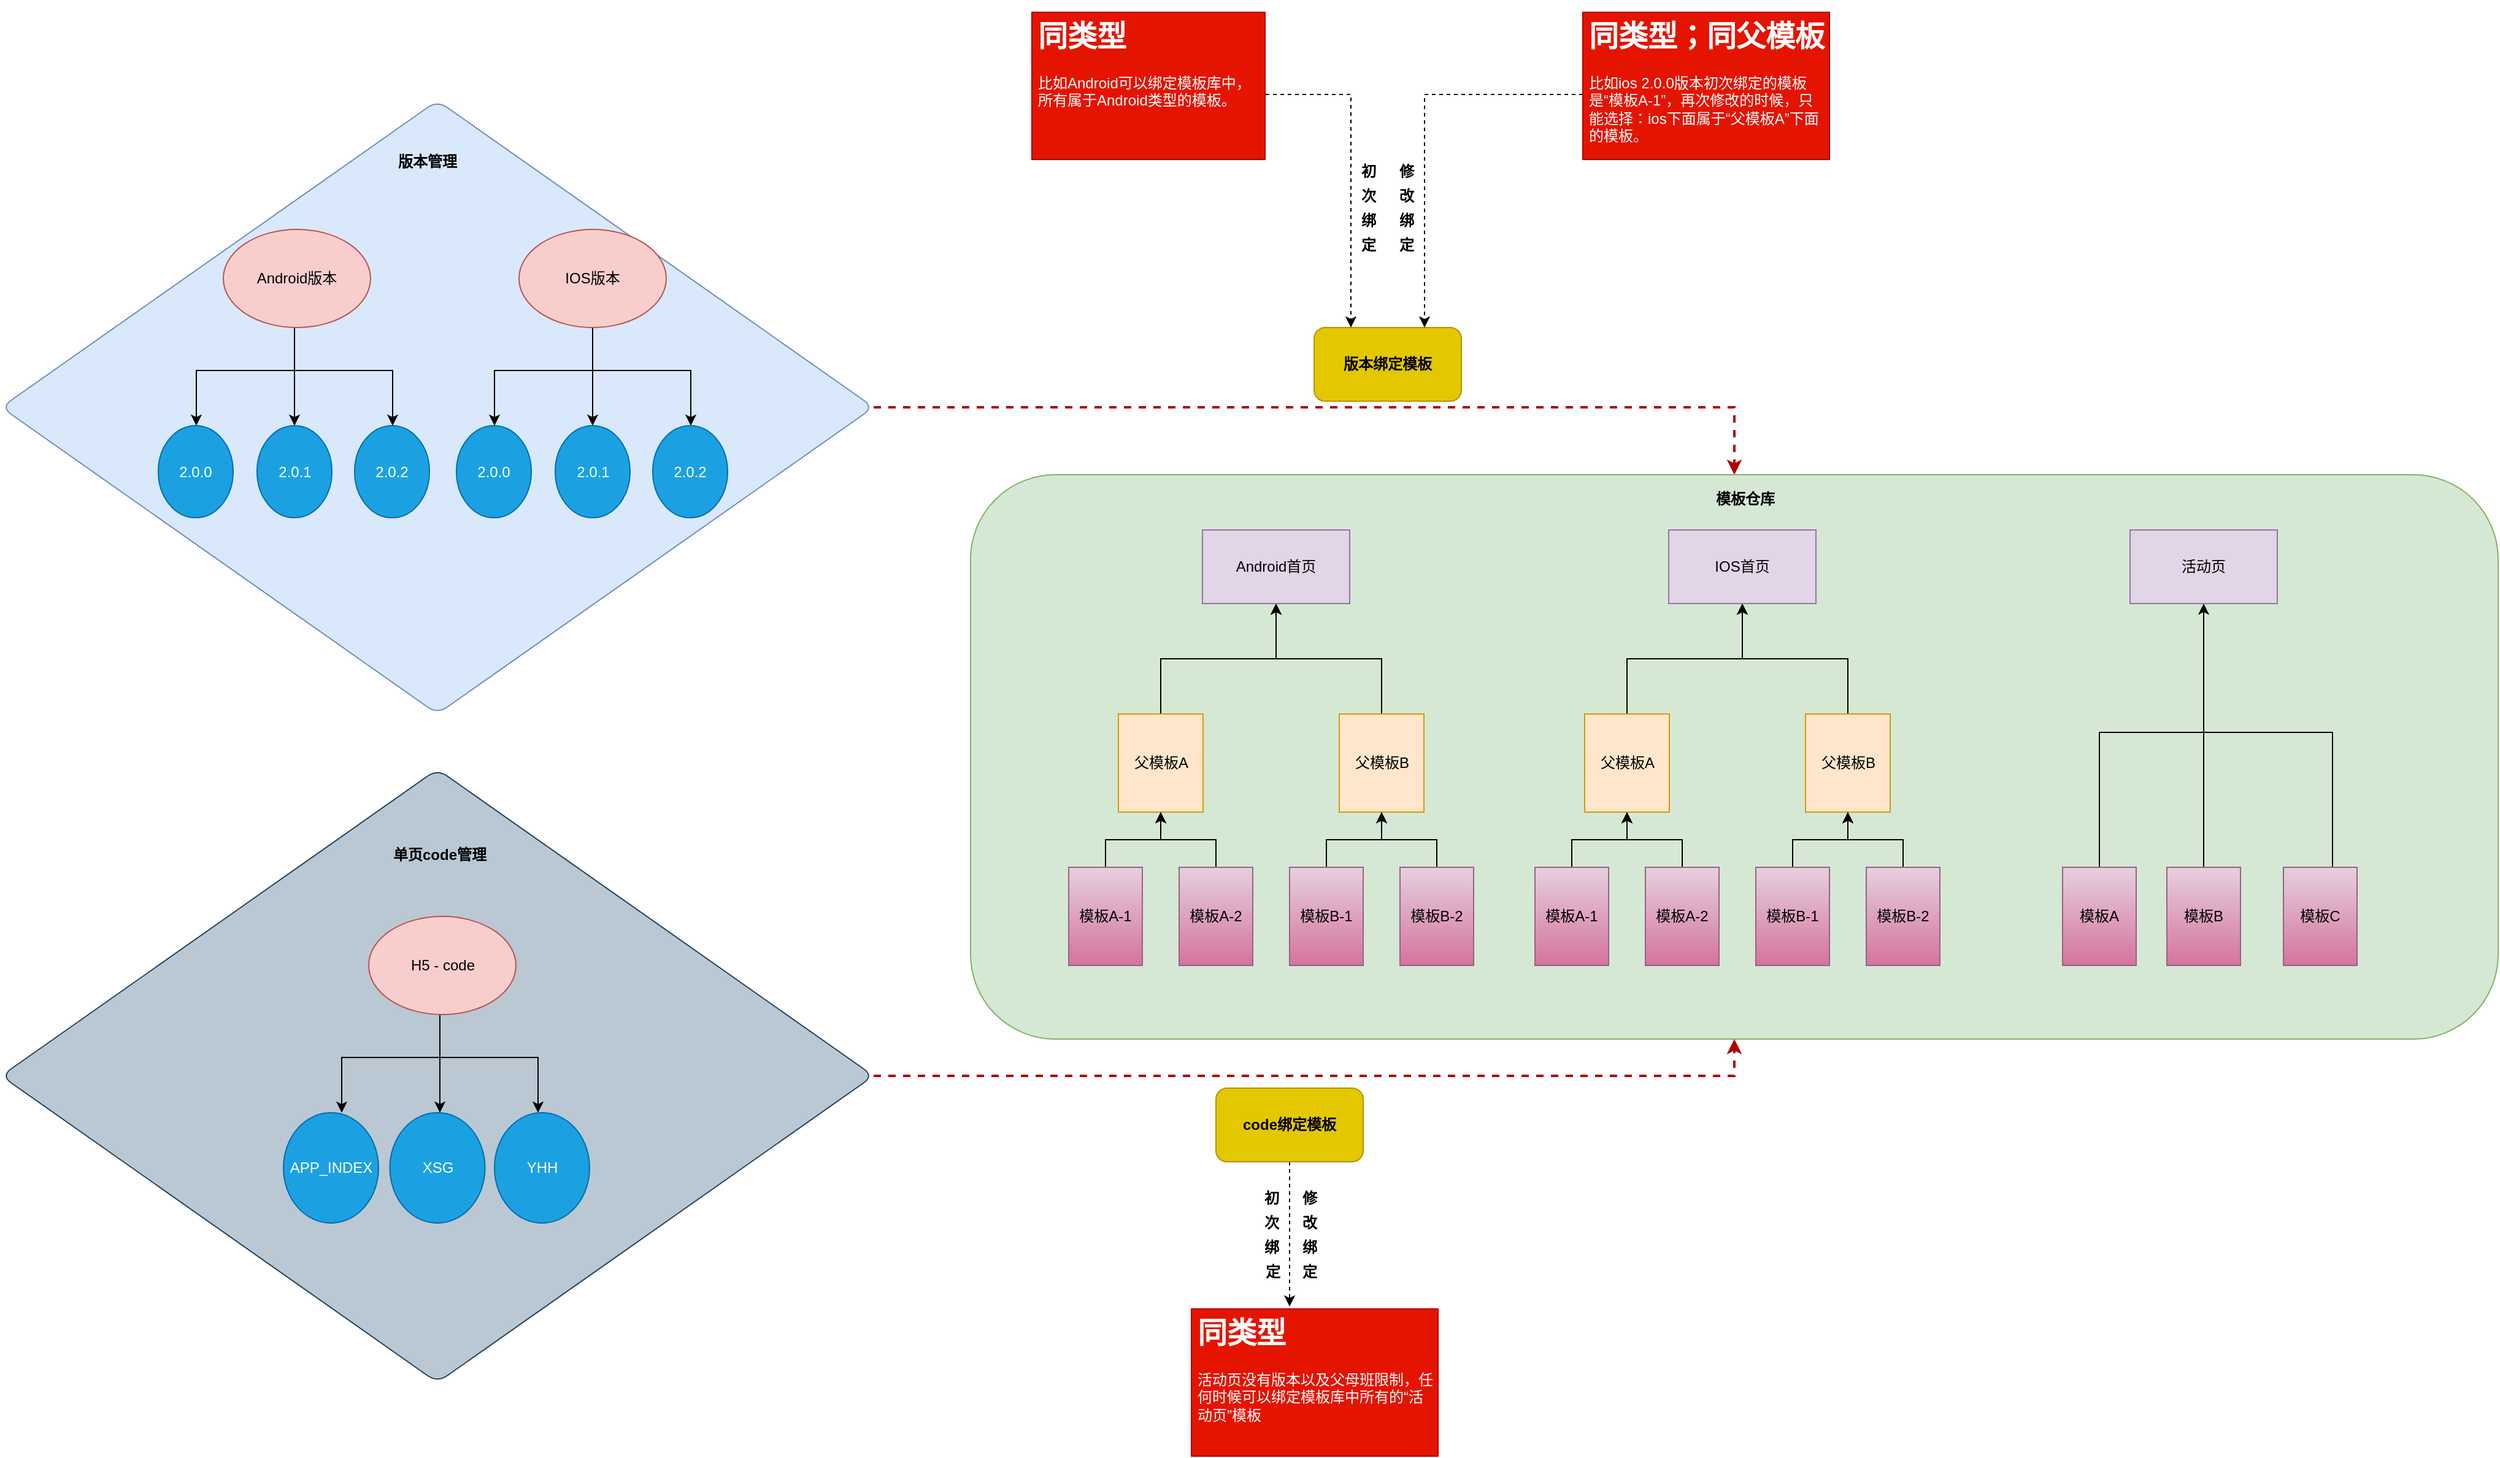 <mxfile version="12.9.10" type="github">
  <diagram id="Vj9dtqC6M_GtGAx85Ggo" name="Page-1">
    <mxGraphModel dx="2033" dy="1081" grid="1" gridSize="10" guides="1" tooltips="1" connect="1" arrows="1" fold="1" page="1" pageScale="1" pageWidth="827" pageHeight="1169" math="0" shadow="0">
      <root>
        <mxCell id="0" />
        <mxCell id="1" parent="0" />
        <mxCell id="ZZT-0gAuHllUWZQJKuZm-189" style="edgeStyle=orthogonalEdgeStyle;rounded=0;orthogonalLoop=1;jettySize=auto;html=1;entryX=0.5;entryY=0;entryDx=0;entryDy=0;dashed=1;startArrow=none;startFill=0;endArrow=classic;endFill=1;fillColor=#e51400;strokeColor=#B20000;strokeWidth=2;" parent="1" source="ZZT-0gAuHllUWZQJKuZm-90" target="ZZT-0gAuHllUWZQJKuZm-42" edge="1">
          <mxGeometry relative="1" as="geometry" />
        </mxCell>
        <mxCell id="ZZT-0gAuHllUWZQJKuZm-90" value="" style="rhombus;whiteSpace=wrap;html=1;rounded=1;shadow=0;glass=0;comic=0;strokeWidth=1;fillColor=#dae8fc;strokeColor=#6c8ebf;" parent="1" vertex="1">
          <mxGeometry x="-210" y="85" width="711" height="500" as="geometry" />
        </mxCell>
        <mxCell id="ZZT-0gAuHllUWZQJKuZm-42" value="" style="rounded=1;whiteSpace=wrap;html=1;fillColor=#d5e8d4;strokeColor=#82b366;strokeWidth=1;shadow=0;glass=0;comic=0;" parent="1" vertex="1">
          <mxGeometry x="580" y="390" width="1245" height="460" as="geometry" />
        </mxCell>
        <mxCell id="ZZT-0gAuHllUWZQJKuZm-125" style="edgeStyle=orthogonalEdgeStyle;rounded=0;orthogonalLoop=1;jettySize=auto;html=1;entryX=0.5;entryY=0;entryDx=0;entryDy=0;startArrow=classic;startFill=1;endArrow=none;endFill=0;" parent="1" source="ZZT-0gAuHllUWZQJKuZm-11" target="ZZT-0gAuHllUWZQJKuZm-21" edge="1">
          <mxGeometry relative="1" as="geometry" />
        </mxCell>
        <mxCell id="ZZT-0gAuHllUWZQJKuZm-129" style="edgeStyle=orthogonalEdgeStyle;rounded=0;orthogonalLoop=1;jettySize=auto;html=1;startArrow=classic;startFill=1;endArrow=none;endFill=0;" parent="1" source="ZZT-0gAuHllUWZQJKuZm-11" target="ZZT-0gAuHllUWZQJKuZm-124" edge="1">
          <mxGeometry relative="1" as="geometry" />
        </mxCell>
        <mxCell id="ZZT-0gAuHllUWZQJKuZm-11" value="Android首页" style="rounded=0;whiteSpace=wrap;html=1;fillColor=#e1d5e7;strokeColor=#9673a6;" parent="1" vertex="1">
          <mxGeometry x="769" y="435" width="120" height="60" as="geometry" />
        </mxCell>
        <mxCell id="ZZT-0gAuHllUWZQJKuZm-21" value="父模板A" style="rounded=0;whiteSpace=wrap;html=1;fillColor=#ffe6cc;strokeColor=#d79b00;" parent="1" vertex="1">
          <mxGeometry x="700.5" y="585" width="69" height="80" as="geometry" />
        </mxCell>
        <mxCell id="ZZT-0gAuHllUWZQJKuZm-131" style="edgeStyle=orthogonalEdgeStyle;rounded=0;orthogonalLoop=1;jettySize=auto;html=1;entryX=0.5;entryY=1;entryDx=0;entryDy=0;startArrow=none;startFill=0;endArrow=classic;endFill=1;" parent="1" source="ZZT-0gAuHllUWZQJKuZm-36" target="ZZT-0gAuHllUWZQJKuZm-21" edge="1">
          <mxGeometry relative="1" as="geometry" />
        </mxCell>
        <mxCell id="ZZT-0gAuHllUWZQJKuZm-36" value="模板A-1" style="rounded=0;whiteSpace=wrap;html=1;fillColor=#e6d0de;strokeColor=#996185;gradientColor=#d5739d;" parent="1" vertex="1">
          <mxGeometry x="660" y="710" width="60" height="80" as="geometry" />
        </mxCell>
        <mxCell id="ZZT-0gAuHllUWZQJKuZm-43" value="&lt;b&gt;模板仓库&lt;/b&gt;" style="text;html=1;align=center;verticalAlign=middle;resizable=0;points=[];autosize=1;" parent="1" vertex="1">
          <mxGeometry x="1181" y="400" width="60" height="20" as="geometry" />
        </mxCell>
        <mxCell id="ZZT-0gAuHllUWZQJKuZm-68" style="edgeStyle=orthogonalEdgeStyle;rounded=0;orthogonalLoop=1;jettySize=auto;html=1;entryX=0.5;entryY=0;entryDx=0;entryDy=0;entryPerimeter=0;startArrow=classic;startFill=1;endArrow=classic;endFill=1;" parent="1" edge="1">
          <mxGeometry relative="1" as="geometry">
            <mxPoint x="-51" y="350" as="targetPoint" />
            <Array as="points">
              <mxPoint x="29" y="305" />
              <mxPoint x="-51" y="305" />
            </Array>
            <mxPoint x="29" y="260" as="sourcePoint" />
          </mxGeometry>
        </mxCell>
        <mxCell id="ZZT-0gAuHllUWZQJKuZm-71" style="edgeStyle=orthogonalEdgeStyle;rounded=0;orthogonalLoop=1;jettySize=auto;html=1;entryX=0.5;entryY=1;entryDx=0;entryDy=0;startArrow=classic;startFill=1;endArrow=none;endFill=0;" parent="1" edge="1">
          <mxGeometry relative="1" as="geometry">
            <mxPoint x="29" y="350" as="sourcePoint" />
            <mxPoint x="29" y="260" as="targetPoint" />
          </mxGeometry>
        </mxCell>
        <mxCell id="ZZT-0gAuHllUWZQJKuZm-73" style="edgeStyle=orthogonalEdgeStyle;rounded=0;orthogonalLoop=1;jettySize=auto;html=1;entryX=0.5;entryY=1;entryDx=0;entryDy=0;endArrow=none;endFill=0;startArrow=classic;startFill=1;" parent="1" edge="1">
          <mxGeometry relative="1" as="geometry">
            <mxPoint x="109" y="350" as="sourcePoint" />
            <mxPoint x="29" y="260" as="targetPoint" />
            <Array as="points">
              <mxPoint x="109" y="305" />
              <mxPoint x="29" y="305" />
            </Array>
          </mxGeometry>
        </mxCell>
        <mxCell id="ZZT-0gAuHllUWZQJKuZm-75" style="edgeStyle=orthogonalEdgeStyle;rounded=0;orthogonalLoop=1;jettySize=auto;html=1;entryX=0.5;entryY=0;entryDx=0;entryDy=0;entryPerimeter=0;" parent="1" edge="1">
          <mxGeometry relative="1" as="geometry">
            <mxPoint x="192" y="350" as="targetPoint" />
            <Array as="points">
              <mxPoint x="272" y="305" />
              <mxPoint x="192" y="305" />
            </Array>
            <mxPoint x="272" y="260" as="sourcePoint" />
          </mxGeometry>
        </mxCell>
        <mxCell id="ZZT-0gAuHllUWZQJKuZm-78" style="edgeStyle=orthogonalEdgeStyle;rounded=0;orthogonalLoop=1;jettySize=auto;html=1;entryX=0.5;entryY=1;entryDx=0;entryDy=0;startArrow=classic;startFill=1;endArrow=none;endFill=0;" parent="1" edge="1">
          <mxGeometry relative="1" as="geometry">
            <mxPoint x="272" y="350" as="sourcePoint" />
            <mxPoint x="272" y="260" as="targetPoint" />
          </mxGeometry>
        </mxCell>
        <mxCell id="ZZT-0gAuHllUWZQJKuZm-80" style="edgeStyle=orthogonalEdgeStyle;rounded=0;orthogonalLoop=1;jettySize=auto;html=1;entryX=0.5;entryY=1;entryDx=0;entryDy=0;endArrow=none;endFill=0;startArrow=classic;startFill=1;" parent="1" edge="1">
          <mxGeometry relative="1" as="geometry">
            <mxPoint x="352" y="350" as="sourcePoint" />
            <mxPoint x="272" y="260" as="targetPoint" />
            <Array as="points">
              <mxPoint x="352" y="305" />
              <mxPoint x="272" y="305" />
            </Array>
          </mxGeometry>
        </mxCell>
        <mxCell id="ZZT-0gAuHllUWZQJKuZm-89" value="&lt;b&gt;版本管理&lt;/b&gt;" style="text;html=1;align=center;verticalAlign=middle;resizable=0;points=[];autosize=1;" parent="1" vertex="1">
          <mxGeometry x="107" y="125" width="60" height="20" as="geometry" />
        </mxCell>
        <mxCell id="ZZT-0gAuHllUWZQJKuZm-91" value="Android版本" style="ellipse;whiteSpace=wrap;html=1;rounded=1;shadow=0;glass=0;comic=0;strokeWidth=1;fillColor=#f8cecc;strokeColor=#b85450;" parent="1" vertex="1">
          <mxGeometry x="-29" y="190" width="120" height="80" as="geometry" />
        </mxCell>
        <mxCell id="ZZT-0gAuHllUWZQJKuZm-92" value="IOS版本" style="ellipse;whiteSpace=wrap;html=1;rounded=1;shadow=0;glass=0;comic=0;strokeWidth=1;fillColor=#f8cecc;strokeColor=#b85450;" parent="1" vertex="1">
          <mxGeometry x="212" y="190" width="120" height="80" as="geometry" />
        </mxCell>
        <mxCell id="ZZT-0gAuHllUWZQJKuZm-93" value="2.0.0" style="ellipse;whiteSpace=wrap;html=1;rounded=1;shadow=0;glass=0;comic=0;strokeWidth=1;fillColor=#1ba1e2;strokeColor=#006EAF;fontColor=#ffffff;" parent="1" vertex="1">
          <mxGeometry x="-82" y="350" width="61" height="75" as="geometry" />
        </mxCell>
        <mxCell id="ZZT-0gAuHllUWZQJKuZm-94" value="2.0.1" style="ellipse;whiteSpace=wrap;html=1;rounded=1;shadow=0;glass=0;comic=0;strokeWidth=1;fillColor=#1ba1e2;strokeColor=#006EAF;fontColor=#ffffff;" parent="1" vertex="1">
          <mxGeometry x="-1.5" y="350" width="61" height="75" as="geometry" />
        </mxCell>
        <mxCell id="ZZT-0gAuHllUWZQJKuZm-95" value="2.0.2" style="ellipse;whiteSpace=wrap;html=1;rounded=1;shadow=0;glass=0;comic=0;strokeWidth=1;fillColor=#1ba1e2;strokeColor=#006EAF;fontColor=#ffffff;" parent="1" vertex="1">
          <mxGeometry x="78" y="350" width="61" height="75" as="geometry" />
        </mxCell>
        <mxCell id="ZZT-0gAuHllUWZQJKuZm-96" value="2.0.0" style="ellipse;whiteSpace=wrap;html=1;rounded=1;shadow=0;glass=0;comic=0;strokeWidth=1;fillColor=#1ba1e2;strokeColor=#006EAF;fontColor=#ffffff;" parent="1" vertex="1">
          <mxGeometry x="161" y="350" width="61" height="75" as="geometry" />
        </mxCell>
        <mxCell id="ZZT-0gAuHllUWZQJKuZm-97" value="2.0.1" style="ellipse;whiteSpace=wrap;html=1;rounded=1;shadow=0;glass=0;comic=0;strokeWidth=1;fillColor=#1ba1e2;strokeColor=#006EAF;fontColor=#ffffff;" parent="1" vertex="1">
          <mxGeometry x="241.5" y="350" width="61" height="75" as="geometry" />
        </mxCell>
        <mxCell id="ZZT-0gAuHllUWZQJKuZm-98" value="2.0.2" style="ellipse;whiteSpace=wrap;html=1;rounded=1;shadow=0;glass=0;comic=0;strokeWidth=1;fillColor=#1ba1e2;strokeColor=#006EAF;fontColor=#ffffff;" parent="1" vertex="1">
          <mxGeometry x="321" y="350" width="61" height="75" as="geometry" />
        </mxCell>
        <mxCell id="ZZT-0gAuHllUWZQJKuZm-190" style="edgeStyle=orthogonalEdgeStyle;rounded=0;orthogonalLoop=1;jettySize=auto;html=1;entryX=0.5;entryY=1;entryDx=0;entryDy=0;dashed=1;startArrow=none;startFill=0;endArrow=classic;endFill=1;strokeWidth=2;fillColor=#e51400;strokeColor=#B20000;" parent="1" source="ZZT-0gAuHllUWZQJKuZm-105" target="ZZT-0gAuHllUWZQJKuZm-42" edge="1">
          <mxGeometry relative="1" as="geometry" />
        </mxCell>
        <mxCell id="ZZT-0gAuHllUWZQJKuZm-105" value="" style="rhombus;whiteSpace=wrap;html=1;rounded=1;shadow=0;glass=0;comic=0;strokeWidth=1;fillColor=#bac8d3;strokeColor=#23445d;" parent="1" vertex="1">
          <mxGeometry x="-210" y="630" width="711" height="500" as="geometry" />
        </mxCell>
        <mxCell id="ZZT-0gAuHllUWZQJKuZm-106" style="edgeStyle=orthogonalEdgeStyle;rounded=0;orthogonalLoop=1;jettySize=auto;html=1;entryX=0.5;entryY=0;entryDx=0;entryDy=0;entryPerimeter=0;" parent="1" edge="1">
          <mxGeometry relative="1" as="geometry">
            <mxPoint x="67.5" y="910" as="targetPoint" />
            <Array as="points">
              <mxPoint x="147.5" y="865" />
              <mxPoint x="67.5" y="865" />
            </Array>
            <mxPoint x="147.5" y="820" as="sourcePoint" />
          </mxGeometry>
        </mxCell>
        <mxCell id="ZZT-0gAuHllUWZQJKuZm-107" style="edgeStyle=orthogonalEdgeStyle;rounded=0;orthogonalLoop=1;jettySize=auto;html=1;entryX=0.5;entryY=1;entryDx=0;entryDy=0;startArrow=classic;startFill=1;endArrow=none;endFill=0;" parent="1" edge="1">
          <mxGeometry relative="1" as="geometry">
            <mxPoint x="147.5" y="910" as="sourcePoint" />
            <mxPoint x="147.5" y="820" as="targetPoint" />
          </mxGeometry>
        </mxCell>
        <mxCell id="ZZT-0gAuHllUWZQJKuZm-108" style="edgeStyle=orthogonalEdgeStyle;rounded=0;orthogonalLoop=1;jettySize=auto;html=1;entryX=0.5;entryY=1;entryDx=0;entryDy=0;endArrow=none;endFill=0;startArrow=classic;startFill=1;" parent="1" edge="1">
          <mxGeometry relative="1" as="geometry">
            <mxPoint x="227.5" y="910" as="sourcePoint" />
            <mxPoint x="147.5" y="820" as="targetPoint" />
            <Array as="points">
              <mxPoint x="227.5" y="865" />
              <mxPoint x="147.5" y="865" />
            </Array>
          </mxGeometry>
        </mxCell>
        <mxCell id="ZZT-0gAuHllUWZQJKuZm-112" value="&lt;b&gt;单页code管理&lt;/b&gt;" style="text;html=1;align=center;verticalAlign=middle;resizable=0;points=[];autosize=1;" parent="1" vertex="1">
          <mxGeometry x="102" y="690" width="90" height="20" as="geometry" />
        </mxCell>
        <mxCell id="ZZT-0gAuHllUWZQJKuZm-113" value="H5 - code" style="ellipse;whiteSpace=wrap;html=1;rounded=1;shadow=0;glass=0;comic=0;strokeWidth=1;fillColor=#f8cecc;strokeColor=#b85450;" parent="1" vertex="1">
          <mxGeometry x="89.5" y="750" width="120" height="80" as="geometry" />
        </mxCell>
        <mxCell id="ZZT-0gAuHllUWZQJKuZm-115" value="APP_INDEX" style="ellipse;whiteSpace=wrap;html=1;rounded=1;shadow=0;glass=0;comic=0;strokeWidth=1;fillColor=#1ba1e2;strokeColor=#006EAF;fontColor=#ffffff;" parent="1" vertex="1">
          <mxGeometry x="20" y="910" width="77.5" height="90" as="geometry" />
        </mxCell>
        <mxCell id="ZZT-0gAuHllUWZQJKuZm-122" value="XSG" style="ellipse;whiteSpace=wrap;html=1;rounded=1;shadow=0;glass=0;comic=0;strokeWidth=1;fillColor=#1ba1e2;strokeColor=#006EAF;fontColor=#ffffff;" parent="1" vertex="1">
          <mxGeometry x="106.75" y="910" width="77.5" height="90" as="geometry" />
        </mxCell>
        <mxCell id="ZZT-0gAuHllUWZQJKuZm-123" value="YHH" style="ellipse;whiteSpace=wrap;html=1;rounded=1;shadow=0;glass=0;comic=0;strokeWidth=1;fillColor=#1ba1e2;strokeColor=#006EAF;fontColor=#ffffff;" parent="1" vertex="1">
          <mxGeometry x="192" y="910" width="77.5" height="90" as="geometry" />
        </mxCell>
        <mxCell id="ZZT-0gAuHllUWZQJKuZm-124" value="父模板B" style="rounded=0;whiteSpace=wrap;html=1;fillColor=#ffe6cc;strokeColor=#d79b00;" parent="1" vertex="1">
          <mxGeometry x="880.5" y="585" width="69" height="80" as="geometry" />
        </mxCell>
        <mxCell id="ZZT-0gAuHllUWZQJKuZm-134" style="edgeStyle=orthogonalEdgeStyle;rounded=0;orthogonalLoop=1;jettySize=auto;html=1;entryX=0.5;entryY=1;entryDx=0;entryDy=0;startArrow=none;startFill=0;endArrow=classic;endFill=1;" parent="1" source="ZZT-0gAuHllUWZQJKuZm-132" target="ZZT-0gAuHllUWZQJKuZm-21" edge="1">
          <mxGeometry relative="1" as="geometry" />
        </mxCell>
        <mxCell id="ZZT-0gAuHllUWZQJKuZm-132" value="模板A-2" style="rounded=0;whiteSpace=wrap;html=1;fillColor=#e6d0de;strokeColor=#996185;gradientColor=#d5739d;" parent="1" vertex="1">
          <mxGeometry x="750" y="710" width="60" height="80" as="geometry" />
        </mxCell>
        <mxCell id="ZZT-0gAuHllUWZQJKuZm-143" style="edgeStyle=orthogonalEdgeStyle;rounded=0;orthogonalLoop=1;jettySize=auto;html=1;entryX=0.5;entryY=1;entryDx=0;entryDy=0;startArrow=none;startFill=0;endArrow=classic;endFill=1;" parent="1" source="ZZT-0gAuHllUWZQJKuZm-140" target="ZZT-0gAuHllUWZQJKuZm-124" edge="1">
          <mxGeometry relative="1" as="geometry" />
        </mxCell>
        <mxCell id="ZZT-0gAuHllUWZQJKuZm-140" value="模板B-1" style="rounded=0;whiteSpace=wrap;html=1;fillColor=#e6d0de;strokeColor=#996185;gradientColor=#d5739d;" parent="1" vertex="1">
          <mxGeometry x="840" y="710" width="60" height="80" as="geometry" />
        </mxCell>
        <mxCell id="ZZT-0gAuHllUWZQJKuZm-144" style="edgeStyle=orthogonalEdgeStyle;rounded=0;orthogonalLoop=1;jettySize=auto;html=1;entryX=0.5;entryY=1;entryDx=0;entryDy=0;startArrow=none;startFill=0;endArrow=classic;endFill=1;" parent="1" source="ZZT-0gAuHllUWZQJKuZm-142" target="ZZT-0gAuHllUWZQJKuZm-124" edge="1">
          <mxGeometry relative="1" as="geometry" />
        </mxCell>
        <mxCell id="ZZT-0gAuHllUWZQJKuZm-142" value="模板B-2" style="rounded=0;whiteSpace=wrap;html=1;fillColor=#e6d0de;strokeColor=#996185;gradientColor=#d5739d;" parent="1" vertex="1">
          <mxGeometry x="930" y="710" width="60" height="80" as="geometry" />
        </mxCell>
        <mxCell id="ZZT-0gAuHllUWZQJKuZm-145" style="edgeStyle=orthogonalEdgeStyle;rounded=0;orthogonalLoop=1;jettySize=auto;html=1;entryX=0.5;entryY=0;entryDx=0;entryDy=0;startArrow=classic;startFill=1;endArrow=none;endFill=0;" parent="1" source="ZZT-0gAuHllUWZQJKuZm-147" target="ZZT-0gAuHllUWZQJKuZm-148" edge="1">
          <mxGeometry relative="1" as="geometry" />
        </mxCell>
        <mxCell id="ZZT-0gAuHllUWZQJKuZm-146" style="edgeStyle=orthogonalEdgeStyle;rounded=0;orthogonalLoop=1;jettySize=auto;html=1;startArrow=classic;startFill=1;endArrow=none;endFill=0;" parent="1" source="ZZT-0gAuHllUWZQJKuZm-147" target="ZZT-0gAuHllUWZQJKuZm-151" edge="1">
          <mxGeometry relative="1" as="geometry" />
        </mxCell>
        <mxCell id="ZZT-0gAuHllUWZQJKuZm-147" value="IOS首页" style="rounded=0;whiteSpace=wrap;html=1;fillColor=#e1d5e7;strokeColor=#9673a6;" parent="1" vertex="1">
          <mxGeometry x="1149" y="435" width="120" height="60" as="geometry" />
        </mxCell>
        <mxCell id="ZZT-0gAuHllUWZQJKuZm-148" value="父模板A" style="rounded=0;whiteSpace=wrap;html=1;fillColor=#ffe6cc;strokeColor=#d79b00;" parent="1" vertex="1">
          <mxGeometry x="1080.5" y="585" width="69" height="80" as="geometry" />
        </mxCell>
        <mxCell id="ZZT-0gAuHllUWZQJKuZm-149" style="edgeStyle=orthogonalEdgeStyle;rounded=0;orthogonalLoop=1;jettySize=auto;html=1;entryX=0.5;entryY=1;entryDx=0;entryDy=0;startArrow=none;startFill=0;endArrow=classic;endFill=1;" parent="1" source="ZZT-0gAuHllUWZQJKuZm-150" target="ZZT-0gAuHllUWZQJKuZm-148" edge="1">
          <mxGeometry relative="1" as="geometry" />
        </mxCell>
        <mxCell id="ZZT-0gAuHllUWZQJKuZm-150" value="模板A-1" style="rounded=0;whiteSpace=wrap;html=1;fillColor=#e6d0de;strokeColor=#996185;gradientColor=#d5739d;" parent="1" vertex="1">
          <mxGeometry x="1040" y="710" width="60" height="80" as="geometry" />
        </mxCell>
        <mxCell id="ZZT-0gAuHllUWZQJKuZm-151" value="父模板B" style="rounded=0;whiteSpace=wrap;html=1;fillColor=#ffe6cc;strokeColor=#d79b00;" parent="1" vertex="1">
          <mxGeometry x="1260.5" y="585" width="69" height="80" as="geometry" />
        </mxCell>
        <mxCell id="ZZT-0gAuHllUWZQJKuZm-152" style="edgeStyle=orthogonalEdgeStyle;rounded=0;orthogonalLoop=1;jettySize=auto;html=1;entryX=0.5;entryY=1;entryDx=0;entryDy=0;startArrow=none;startFill=0;endArrow=classic;endFill=1;" parent="1" source="ZZT-0gAuHllUWZQJKuZm-153" target="ZZT-0gAuHllUWZQJKuZm-148" edge="1">
          <mxGeometry relative="1" as="geometry" />
        </mxCell>
        <mxCell id="ZZT-0gAuHllUWZQJKuZm-153" value="模板A-2" style="rounded=0;whiteSpace=wrap;html=1;fillColor=#e6d0de;strokeColor=#996185;gradientColor=#d5739d;" parent="1" vertex="1">
          <mxGeometry x="1130" y="710" width="60" height="80" as="geometry" />
        </mxCell>
        <mxCell id="ZZT-0gAuHllUWZQJKuZm-154" style="edgeStyle=orthogonalEdgeStyle;rounded=0;orthogonalLoop=1;jettySize=auto;html=1;entryX=0.5;entryY=1;entryDx=0;entryDy=0;startArrow=none;startFill=0;endArrow=classic;endFill=1;" parent="1" source="ZZT-0gAuHllUWZQJKuZm-155" target="ZZT-0gAuHllUWZQJKuZm-151" edge="1">
          <mxGeometry relative="1" as="geometry" />
        </mxCell>
        <mxCell id="ZZT-0gAuHllUWZQJKuZm-155" value="模板B-1" style="rounded=0;whiteSpace=wrap;html=1;fillColor=#e6d0de;strokeColor=#996185;gradientColor=#d5739d;" parent="1" vertex="1">
          <mxGeometry x="1220" y="710" width="60" height="80" as="geometry" />
        </mxCell>
        <mxCell id="ZZT-0gAuHllUWZQJKuZm-156" style="edgeStyle=orthogonalEdgeStyle;rounded=0;orthogonalLoop=1;jettySize=auto;html=1;entryX=0.5;entryY=1;entryDx=0;entryDy=0;startArrow=none;startFill=0;endArrow=classic;endFill=1;" parent="1" source="ZZT-0gAuHllUWZQJKuZm-157" target="ZZT-0gAuHllUWZQJKuZm-151" edge="1">
          <mxGeometry relative="1" as="geometry" />
        </mxCell>
        <mxCell id="ZZT-0gAuHllUWZQJKuZm-157" value="模板B-2" style="rounded=0;whiteSpace=wrap;html=1;fillColor=#e6d0de;strokeColor=#996185;gradientColor=#d5739d;" parent="1" vertex="1">
          <mxGeometry x="1310" y="710" width="60" height="80" as="geometry" />
        </mxCell>
        <mxCell id="ZZT-0gAuHllUWZQJKuZm-179" style="edgeStyle=orthogonalEdgeStyle;rounded=0;orthogonalLoop=1;jettySize=auto;html=1;entryX=0.5;entryY=1;entryDx=0;entryDy=0;startArrow=none;startFill=0;endArrow=none;endFill=0;" parent="1" source="ZZT-0gAuHllUWZQJKuZm-180" edge="1">
          <mxGeometry relative="1" as="geometry">
            <mxPoint x="1585" y="515" as="targetPoint" />
            <Array as="points">
              <mxPoint x="1500" y="600" />
              <mxPoint x="1585" y="600" />
            </Array>
          </mxGeometry>
        </mxCell>
        <mxCell id="ZZT-0gAuHllUWZQJKuZm-180" value="模板A" style="rounded=0;whiteSpace=wrap;html=1;fillColor=#e6d0de;strokeColor=#996185;gradientColor=#d5739d;" parent="1" vertex="1">
          <mxGeometry x="1470" y="710" width="60" height="80" as="geometry" />
        </mxCell>
        <mxCell id="ZZT-0gAuHllUWZQJKuZm-181" style="edgeStyle=orthogonalEdgeStyle;rounded=0;orthogonalLoop=1;jettySize=auto;html=1;startArrow=none;startFill=0;endArrow=none;endFill=0;" parent="1" source="ZZT-0gAuHllUWZQJKuZm-182" edge="1">
          <mxGeometry relative="1" as="geometry">
            <mxPoint x="1585" y="500" as="targetPoint" />
            <Array as="points">
              <mxPoint x="1690" y="600" />
              <mxPoint x="1585" y="600" />
            </Array>
          </mxGeometry>
        </mxCell>
        <mxCell id="ZZT-0gAuHllUWZQJKuZm-182" value="模板C" style="rounded=0;whiteSpace=wrap;html=1;fillColor=#e6d0de;strokeColor=#996185;gradientColor=#d5739d;" parent="1" vertex="1">
          <mxGeometry x="1650" y="710" width="60" height="80" as="geometry" />
        </mxCell>
        <mxCell id="ZZT-0gAuHllUWZQJKuZm-184" style="edgeStyle=orthogonalEdgeStyle;rounded=0;orthogonalLoop=1;jettySize=auto;html=1;entryX=0.5;entryY=1;entryDx=0;entryDy=0;startArrow=none;startFill=0;endArrow=classic;endFill=1;" parent="1" source="ZZT-0gAuHllUWZQJKuZm-183" target="ZZT-0gAuHllUWZQJKuZm-188" edge="1">
          <mxGeometry relative="1" as="geometry">
            <mxPoint x="1585" y="515" as="targetPoint" />
          </mxGeometry>
        </mxCell>
        <mxCell id="ZZT-0gAuHllUWZQJKuZm-183" value="模板B" style="rounded=0;whiteSpace=wrap;html=1;fillColor=#e6d0de;strokeColor=#996185;gradientColor=#d5739d;" parent="1" vertex="1">
          <mxGeometry x="1555" y="710" width="60" height="80" as="geometry" />
        </mxCell>
        <mxCell id="ZZT-0gAuHllUWZQJKuZm-188" value="活动页" style="rounded=0;whiteSpace=wrap;html=1;fillColor=#e1d5e7;strokeColor=#9673a6;" parent="1" vertex="1">
          <mxGeometry x="1525" y="435" width="120" height="60" as="geometry" />
        </mxCell>
        <mxCell id="ZZT-0gAuHllUWZQJKuZm-192" value="&lt;font color=&quot;#000000&quot;&gt;&lt;b&gt;版本绑定模板&lt;/b&gt;&lt;/font&gt;" style="rounded=1;whiteSpace=wrap;html=1;shadow=0;glass=0;comic=0;strokeWidth=1;fillColor=#e3c800;strokeColor=#B09500;fontColor=#ffffff;" parent="1" vertex="1">
          <mxGeometry x="860" y="270" width="120" height="60" as="geometry" />
        </mxCell>
        <mxCell id="ZZT-0gAuHllUWZQJKuZm-193" value="&lt;span style=&quot;font-family: monospace ; font-size: 0px&quot;&gt;%3CmxGraphModel%3E%3Croot%3E%3CmxCell%20id%3D%220%22%2F%3E%3CmxCell%20id%3D%221%22%20parent%3D%220%22%2F%3E%3CmxCell%20id%3D%222%22%20value%3D%22%26lt%3Bfont%20color%3D%26quot%3B%23000000%26quot%3B%26gt%3B%26lt%3Bb%26gt%3B%E7%89%88%E6%9C%AC%E7%BB%91%E5%AE%9A%E6%A8%A1%E6%9D%BF%26lt%3B%2Fb%26gt%3B%26lt%3B%2Ffont%26gt%3B%22%20style%3D%22rounded%3D1%3BwhiteSpace%3Dwrap%3Bhtml%3D1%3Bshadow%3D0%3Bglass%3D0%3Bcomic%3D0%3BstrokeWidth%3D1%3BfillColor%3D%23e3c800%3BstrokeColor%3D%23B09500%3BfontColor%3D%23ffffff%3B%22%20vertex%3D%221%22%20parent%3D%221%22%3E%3CmxGeometry%20x%3D%22860%22%20y%3D%22270%22%20width%3D%22120%22%20height%3D%2260%22%20as%3D%22geometry%22%2F%3E%3C%2FmxCell%3E%3C%2Froot%3E%3C%2FmxGraphModel%3E&lt;/span&gt;" style="text;html=1;align=center;verticalAlign=middle;resizable=0;points=[];autosize=1;" parent="1" vertex="1">
          <mxGeometry x="838" y="926" width="20" height="20" as="geometry" />
        </mxCell>
        <mxCell id="ZZT-0gAuHllUWZQJKuZm-225" style="edgeStyle=orthogonalEdgeStyle;rounded=0;orthogonalLoop=1;jettySize=auto;html=1;entryX=0.398;entryY=-0.017;entryDx=0;entryDy=0;entryPerimeter=0;dashed=1;startArrow=none;startFill=0;endArrow=classic;endFill=1;strokeWidth=1;" parent="1" source="ZZT-0gAuHllUWZQJKuZm-194" target="ZZT-0gAuHllUWZQJKuZm-224" edge="1">
          <mxGeometry relative="1" as="geometry" />
        </mxCell>
        <mxCell id="ZZT-0gAuHllUWZQJKuZm-194" value="&lt;font color=&quot;#000000&quot;&gt;&lt;b&gt;code绑定模板&lt;/b&gt;&lt;/font&gt;" style="rounded=1;whiteSpace=wrap;html=1;shadow=0;glass=0;comic=0;strokeWidth=1;fillColor=#e3c800;strokeColor=#B09500;fontColor=#ffffff;" parent="1" vertex="1">
          <mxGeometry x="780" y="890" width="120" height="60" as="geometry" />
        </mxCell>
        <mxCell id="ZZT-0gAuHllUWZQJKuZm-202" style="edgeStyle=orthogonalEdgeStyle;rounded=0;orthogonalLoop=1;jettySize=auto;html=1;entryX=0.25;entryY=0;entryDx=0;entryDy=0;dashed=1;startArrow=none;startFill=0;endArrow=classic;endFill=1;strokeWidth=1;" parent="1" target="ZZT-0gAuHllUWZQJKuZm-192" edge="1">
          <mxGeometry relative="1" as="geometry">
            <mxPoint x="820.5" y="80" as="sourcePoint" />
            <Array as="points">
              <mxPoint x="890" y="80" />
            </Array>
          </mxGeometry>
        </mxCell>
        <mxCell id="ZZT-0gAuHllUWZQJKuZm-205" value="绑" style="text;html=1;align=center;verticalAlign=middle;resizable=0;points=[];autosize=1;fontStyle=1" parent="1" vertex="1">
          <mxGeometry x="889" y="173" width="30" height="20" as="geometry" />
        </mxCell>
        <mxCell id="ZZT-0gAuHllUWZQJKuZm-206" value="次" style="text;html=1;align=center;verticalAlign=middle;resizable=0;points=[];autosize=1;fontStyle=1" parent="1" vertex="1">
          <mxGeometry x="889" y="153" width="30" height="20" as="geometry" />
        </mxCell>
        <mxCell id="ZZT-0gAuHllUWZQJKuZm-207" value="初" style="text;html=1;align=center;verticalAlign=middle;resizable=0;points=[];autosize=1;fontStyle=1" parent="1" vertex="1">
          <mxGeometry x="889" y="133" width="30" height="20" as="geometry" />
        </mxCell>
        <mxCell id="ZZT-0gAuHllUWZQJKuZm-210" value="定" style="text;html=1;align=center;verticalAlign=middle;resizable=0;points=[];autosize=1;fontStyle=1" parent="1" vertex="1">
          <mxGeometry x="889" y="193" width="30" height="20" as="geometry" />
        </mxCell>
        <mxCell id="ZZT-0gAuHllUWZQJKuZm-211" value="&lt;h1&gt;同类型&lt;/h1&gt;&lt;p&gt;比如Android可以绑定模板库中，所有属于Android类型的模板。&lt;/p&gt;" style="text;html=1;strokeColor=#B20000;fillColor=#e51400;spacing=5;spacingTop=-20;whiteSpace=wrap;overflow=hidden;rounded=0;shadow=0;glass=0;comic=0;align=left;fontColor=#ffffff;" parent="1" vertex="1">
          <mxGeometry x="630" y="13" width="190" height="120" as="geometry" />
        </mxCell>
        <mxCell id="ZZT-0gAuHllUWZQJKuZm-217" style="edgeStyle=orthogonalEdgeStyle;rounded=0;orthogonalLoop=1;jettySize=auto;html=1;entryX=0.75;entryY=0;entryDx=0;entryDy=0;dashed=1;startArrow=none;startFill=0;endArrow=classic;endFill=1;strokeWidth=1;" parent="1" source="ZZT-0gAuHllUWZQJKuZm-216" target="ZZT-0gAuHllUWZQJKuZm-192" edge="1">
          <mxGeometry relative="1" as="geometry">
            <Array as="points">
              <mxPoint x="950" y="80" />
            </Array>
          </mxGeometry>
        </mxCell>
        <mxCell id="ZZT-0gAuHllUWZQJKuZm-216" value="&lt;h1&gt;同类型；同父模板&lt;/h1&gt;&lt;p&gt;比如ios 2.0.0版本初次绑定的模板是“模板A-1”，再次修改的时候，只能选择：ios下面属于“父模板A”下面的模板。&lt;/p&gt;" style="text;html=1;strokeColor=#B20000;fillColor=#e51400;spacing=5;spacingTop=-20;whiteSpace=wrap;overflow=hidden;rounded=0;shadow=0;glass=0;comic=0;align=left;fontColor=#ffffff;" parent="1" vertex="1">
          <mxGeometry x="1079" y="13" width="201" height="120" as="geometry" />
        </mxCell>
        <mxCell id="ZZT-0gAuHllUWZQJKuZm-218" value="绑" style="text;html=1;align=center;verticalAlign=middle;resizable=0;points=[];autosize=1;fontStyle=1" parent="1" vertex="1">
          <mxGeometry x="919.5" y="173" width="30" height="20" as="geometry" />
        </mxCell>
        <mxCell id="ZZT-0gAuHllUWZQJKuZm-219" value="改" style="text;html=1;align=center;verticalAlign=middle;resizable=0;points=[];autosize=1;fontStyle=1" parent="1" vertex="1">
          <mxGeometry x="919.5" y="153" width="30" height="20" as="geometry" />
        </mxCell>
        <mxCell id="ZZT-0gAuHllUWZQJKuZm-220" value="修" style="text;html=1;align=center;verticalAlign=middle;resizable=0;points=[];autosize=1;fontStyle=1" parent="1" vertex="1">
          <mxGeometry x="919.5" y="133" width="30" height="20" as="geometry" />
        </mxCell>
        <mxCell id="ZZT-0gAuHllUWZQJKuZm-221" value="定" style="text;html=1;align=center;verticalAlign=middle;resizable=0;points=[];autosize=1;fontStyle=1" parent="1" vertex="1">
          <mxGeometry x="919.5" y="193" width="30" height="20" as="geometry" />
        </mxCell>
        <mxCell id="ZZT-0gAuHllUWZQJKuZm-224" value="&lt;h1&gt;同类型&lt;/h1&gt;&lt;p&gt;活动页没有版本以及父母班限制，任何时候可以绑定模板库中所有的“活动页”模板&lt;/p&gt;" style="text;html=1;strokeColor=#B20000;fillColor=#e51400;spacing=5;spacingTop=-20;whiteSpace=wrap;overflow=hidden;rounded=0;shadow=0;glass=0;comic=0;align=left;fontColor=#ffffff;" parent="1" vertex="1">
          <mxGeometry x="760" y="1070" width="201" height="120" as="geometry" />
        </mxCell>
        <mxCell id="ZZT-0gAuHllUWZQJKuZm-226" value="绑" style="text;html=1;align=center;verticalAlign=middle;resizable=0;points=[];autosize=1;fontStyle=1" parent="1" vertex="1">
          <mxGeometry x="810" y="1010" width="30" height="20" as="geometry" />
        </mxCell>
        <mxCell id="ZZT-0gAuHllUWZQJKuZm-227" value="次" style="text;html=1;align=center;verticalAlign=middle;resizable=0;points=[];autosize=1;fontStyle=1" parent="1" vertex="1">
          <mxGeometry x="810" y="990" width="30" height="20" as="geometry" />
        </mxCell>
        <mxCell id="ZZT-0gAuHllUWZQJKuZm-228" value="初" style="text;html=1;align=center;verticalAlign=middle;resizable=0;points=[];autosize=1;fontStyle=1" parent="1" vertex="1">
          <mxGeometry x="810" y="970" width="30" height="20" as="geometry" />
        </mxCell>
        <mxCell id="ZZT-0gAuHllUWZQJKuZm-229" value="绑" style="text;html=1;align=center;verticalAlign=middle;resizable=0;points=[];autosize=1;fontStyle=1" parent="1" vertex="1">
          <mxGeometry x="840.5" y="1010" width="30" height="20" as="geometry" />
        </mxCell>
        <mxCell id="ZZT-0gAuHllUWZQJKuZm-230" value="改" style="text;html=1;align=center;verticalAlign=middle;resizable=0;points=[];autosize=1;fontStyle=1" parent="1" vertex="1">
          <mxGeometry x="840.5" y="990" width="30" height="20" as="geometry" />
        </mxCell>
        <mxCell id="ZZT-0gAuHllUWZQJKuZm-231" value="修" style="text;html=1;align=center;verticalAlign=middle;resizable=0;points=[];autosize=1;fontStyle=1" parent="1" vertex="1">
          <mxGeometry x="840.5" y="970" width="30" height="20" as="geometry" />
        </mxCell>
        <mxCell id="ZZT-0gAuHllUWZQJKuZm-232" value="定" style="text;html=1;align=center;verticalAlign=middle;resizable=0;points=[];autosize=1;fontStyle=1" parent="1" vertex="1">
          <mxGeometry x="810.5" y="1030" width="30" height="20" as="geometry" />
        </mxCell>
        <mxCell id="ZZT-0gAuHllUWZQJKuZm-233" value="定" style="text;html=1;align=center;verticalAlign=middle;resizable=0;points=[];autosize=1;fontStyle=1" parent="1" vertex="1">
          <mxGeometry x="840.5" y="1030" width="30" height="20" as="geometry" />
        </mxCell>
      </root>
    </mxGraphModel>
  </diagram>
</mxfile>
